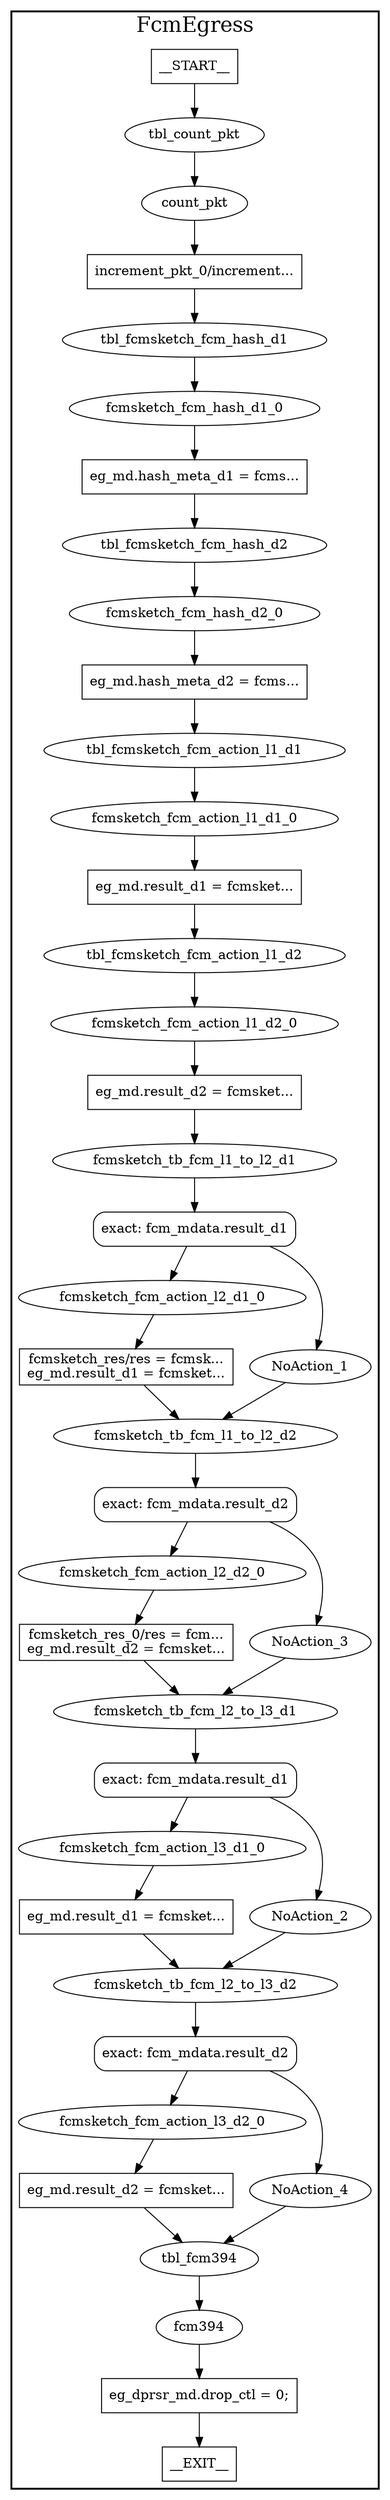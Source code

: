 digraph FcmEgress {
subgraph cluster {
graph [
fontsize="22pt", label=FcmEgress, style=bold];
0[label=__START__, margin="", shape=rectangle, style=solid];
1[label=__EXIT__, margin="", shape=rectangle, style=solid];
2[label=tbl_count_pkt, margin="", shape=ellipse, style=solid];
3[label=count_pkt, margin="", shape=ellipse, style=solid];
4[label="increment_pkt_0/increment...", margin="", shape=rectangle, style=solid];
5[label=tbl_fcmsketch_fcm_hash_d1, margin="", shape=ellipse, style=solid];
6[label=fcmsketch_fcm_hash_d1_0, margin="", shape=ellipse, style=solid];
7[label="eg_md.hash_meta_d1 = fcms...", margin="", shape=rectangle, style=solid];
8[label=tbl_fcmsketch_fcm_hash_d2, margin="", shape=ellipse, style=solid];
9[label=fcmsketch_fcm_hash_d2_0, margin="", shape=ellipse, style=solid];
10[label="eg_md.hash_meta_d2 = fcms...", margin="", shape=rectangle, style=solid];
11[label=tbl_fcmsketch_fcm_action_l1_d1, margin="", shape=ellipse, style=solid];
12[label=fcmsketch_fcm_action_l1_d1_0, margin="", shape=ellipse, style=solid];
13[label="eg_md.result_d1 = fcmsket...", margin="", shape=rectangle, style=solid];
14[label=tbl_fcmsketch_fcm_action_l1_d2, margin="", shape=ellipse, style=solid];
15[label=fcmsketch_fcm_action_l1_d2_0, margin="", shape=ellipse, style=solid];
16[label="eg_md.result_d2 = fcmsket...", margin="", shape=rectangle, style=solid];
17[label=fcmsketch_tb_fcm_l1_to_l2_d1, margin="", shape=ellipse, style=solid];
18[label="exact: fcm_mdata.result_d1\n", margin="", shape=rectangle, style=rounded];
19[label=fcmsketch_fcm_action_l2_d1_0, margin="", shape=ellipse, style=solid];
20[label="fcmsketch_res/res = fcmsk...\neg_md.result_d1 = fcmsket...", margin="", shape=rectangle, style=solid];
21[label=NoAction_1, margin="", shape=ellipse, style=solid];
22[label=fcmsketch_tb_fcm_l1_to_l2_d2, margin="", shape=ellipse, style=solid];
23[label="exact: fcm_mdata.result_d2\n", margin="", shape=rectangle, style=rounded];
24[label=fcmsketch_fcm_action_l2_d2_0, margin="", shape=ellipse, style=solid];
25[label="fcmsketch_res_0/res = fcm...\neg_md.result_d2 = fcmsket...", margin="", shape=rectangle, style=solid];
26[label=NoAction_3, margin="", shape=ellipse, style=solid];
27[label=fcmsketch_tb_fcm_l2_to_l3_d1, margin="", shape=ellipse, style=solid];
28[label="exact: fcm_mdata.result_d1\n", margin="", shape=rectangle, style=rounded];
29[label=fcmsketch_fcm_action_l3_d1_0, margin="", shape=ellipse, style=solid];
30[label="eg_md.result_d1 = fcmsket...", margin="", shape=rectangle, style=solid];
31[label=NoAction_2, margin="", shape=ellipse, style=solid];
32[label=fcmsketch_tb_fcm_l2_to_l3_d2, margin="", shape=ellipse, style=solid];
33[label="exact: fcm_mdata.result_d2\n", margin="", shape=rectangle, style=rounded];
34[label=fcmsketch_fcm_action_l3_d2_0, margin="", shape=ellipse, style=solid];
35[label="eg_md.result_d2 = fcmsket...", margin="", shape=rectangle, style=solid];
36[label=NoAction_4, margin="", shape=ellipse, style=solid];
37[label=tbl_fcm394, margin="", shape=ellipse, style=solid];
38[label=fcm394, margin="", shape=ellipse, style=solid];
39[label="eg_dprsr_md.drop_ctl = 0;", margin="", shape=rectangle, style=solid];
0 -> 2[label=""];
2 -> 3[label=""];
3 -> 4[label=""];
4 -> 5[label=""];
5 -> 6[label=""];
6 -> 7[label=""];
7 -> 8[label=""];
8 -> 9[label=""];
9 -> 10[label=""];
10 -> 11[label=""];
11 -> 12[label=""];
12 -> 13[label=""];
13 -> 14[label=""];
14 -> 15[label=""];
15 -> 16[label=""];
16 -> 17[label=""];
17 -> 18[label=""];
18 -> 19[label=""];
18 -> 21[label=""];
19 -> 20[label=""];
20 -> 22[label=""];
21 -> 22[label=""];
22 -> 23[label=""];
23 -> 24[label=""];
23 -> 26[label=""];
24 -> 25[label=""];
25 -> 27[label=""];
26 -> 27[label=""];
27 -> 28[label=""];
28 -> 29[label=""];
28 -> 31[label=""];
29 -> 30[label=""];
30 -> 32[label=""];
31 -> 32[label=""];
32 -> 33[label=""];
33 -> 34[label=""];
33 -> 36[label=""];
34 -> 35[label=""];
35 -> 37[label=""];
36 -> 37[label=""];
37 -> 38[label=""];
38 -> 39[label=""];
39 -> 1[label=""];
}
}
